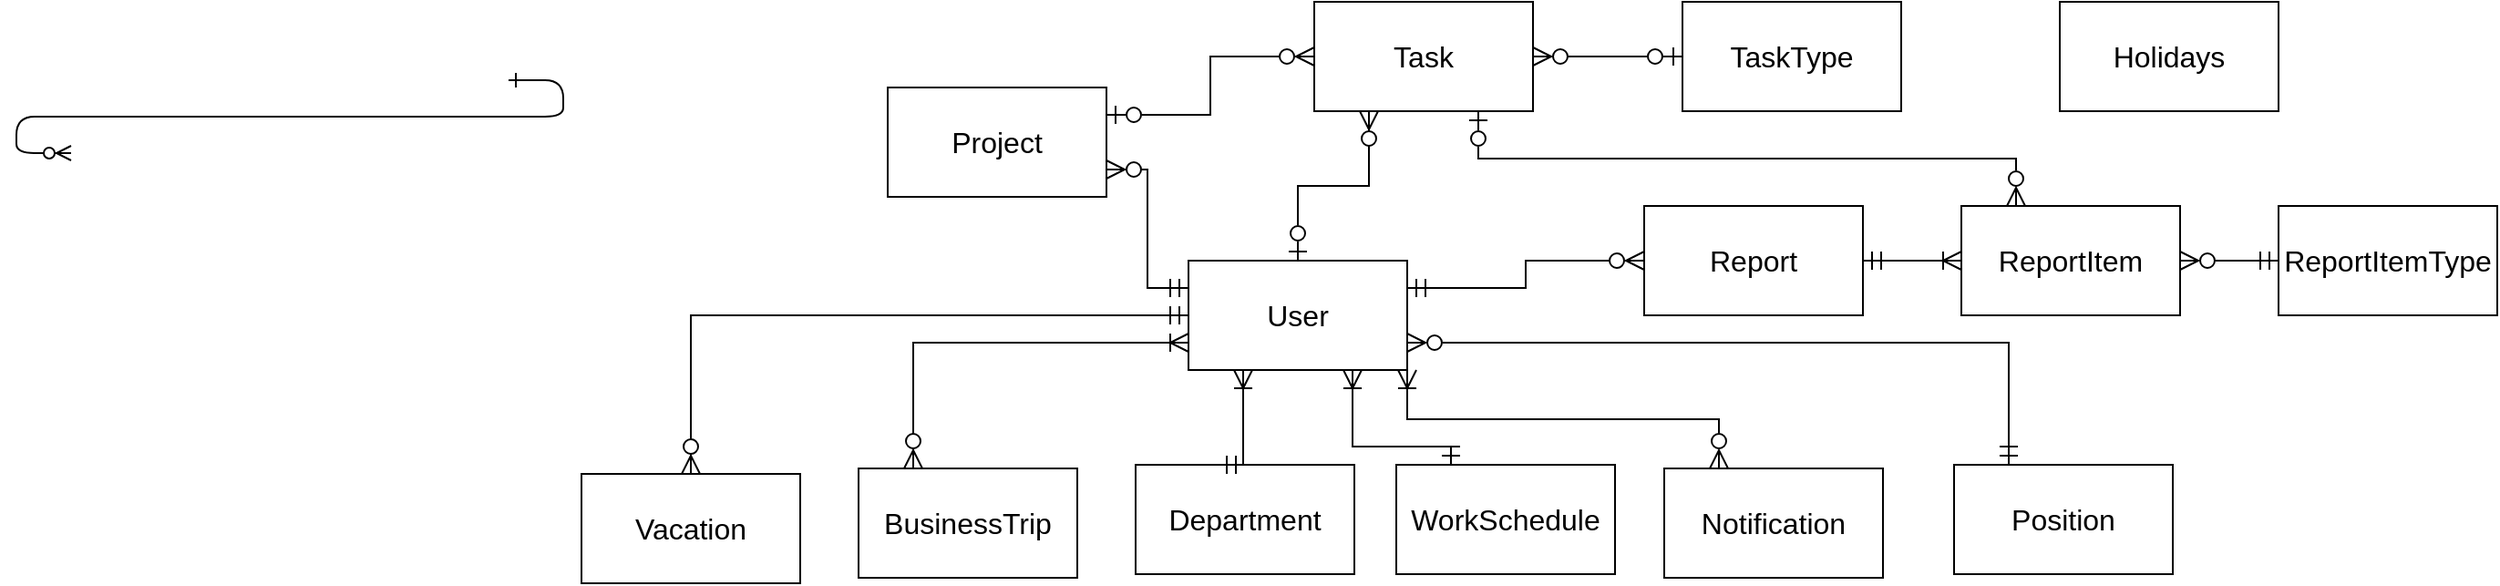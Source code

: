 <mxfile version="22.0.4" type="device">
  <diagram id="R2lEEEUBdFMjLlhIrx00" name="Page-1">
    <mxGraphModel dx="1750" dy="903" grid="0" gridSize="10" guides="1" tooltips="1" connect="1" arrows="1" fold="1" page="1" pageScale="1" pageWidth="850" pageHeight="1100" math="0" shadow="0" extFonts="Permanent Marker^https://fonts.googleapis.com/css?family=Permanent+Marker">
      <root>
        <mxCell id="0" />
        <mxCell id="1" parent="0" />
        <mxCell id="C-vyLk0tnHw3VtMMgP7b-12" value="" style="edgeStyle=entityRelationEdgeStyle;endArrow=ERzeroToMany;startArrow=ERone;endFill=1;startFill=0;" parent="1" target="C-vyLk0tnHw3VtMMgP7b-17" edge="1">
          <mxGeometry width="100" height="100" relative="1" as="geometry">
            <mxPoint x="700" y="165" as="sourcePoint" />
            <mxPoint x="460" y="205" as="targetPoint" />
          </mxGeometry>
        </mxCell>
        <mxCell id="mxyQbXjgXHIEVljzuIir-8" value="Task" style="rounded=0;whiteSpace=wrap;html=1;fontSize=16;" vertex="1" parent="1">
          <mxGeometry x="1142" y="122" width="120" height="60" as="geometry" />
        </mxCell>
        <mxCell id="mxyQbXjgXHIEVljzuIir-9" value="Holidays" style="rounded=0;whiteSpace=wrap;html=1;fontSize=16;" vertex="1" parent="1">
          <mxGeometry x="1551" y="122" width="120" height="60" as="geometry" />
        </mxCell>
        <mxCell id="mxyQbXjgXHIEVljzuIir-11" value="User" style="rounded=0;whiteSpace=wrap;html=1;fontSize=16;" vertex="1" parent="1">
          <mxGeometry x="1073" y="264" width="120" height="60" as="geometry" />
        </mxCell>
        <mxCell id="mxyQbXjgXHIEVljzuIir-12" value="TaskType" style="rounded=0;whiteSpace=wrap;html=1;fontSize=16;" vertex="1" parent="1">
          <mxGeometry x="1344" y="122" width="120" height="60" as="geometry" />
        </mxCell>
        <mxCell id="mxyQbXjgXHIEVljzuIir-13" value="" style="edgeStyle=orthogonalEdgeStyle;endArrow=ERzeroToMany;startArrow=ERzeroToOne;endFill=1;startFill=0;exitX=0.5;exitY=0;exitDx=0;exitDy=0;entryX=0.25;entryY=1;entryDx=0;entryDy=0;rounded=0;strokeWidth=1;sourcePerimeterSpacing=6;endSize=8;startSize=8;" edge="1" parent="1" source="mxyQbXjgXHIEVljzuIir-11" target="mxyQbXjgXHIEVljzuIir-8">
          <mxGeometry width="100" height="100" relative="1" as="geometry">
            <mxPoint x="1062" y="366" as="sourcePoint" />
            <mxPoint x="1062" y="556" as="targetPoint" />
          </mxGeometry>
        </mxCell>
        <mxCell id="mxyQbXjgXHIEVljzuIir-14" value="" style="edgeStyle=orthogonalEdgeStyle;endArrow=ERzeroToMany;startArrow=ERzeroToOne;endFill=1;startFill=0;exitX=0;exitY=0.5;exitDx=0;exitDy=0;entryX=1;entryY=0.5;entryDx=0;entryDy=0;rounded=0;strokeWidth=1;sourcePerimeterSpacing=6;endSize=8;startSize=8;" edge="1" parent="1" source="mxyQbXjgXHIEVljzuIir-12" target="mxyQbXjgXHIEVljzuIir-8">
          <mxGeometry width="100" height="100" relative="1" as="geometry">
            <mxPoint x="1252" y="239" as="sourcePoint" />
            <mxPoint x="1321" y="157" as="targetPoint" />
          </mxGeometry>
        </mxCell>
        <mxCell id="mxyQbXjgXHIEVljzuIir-15" value="Project" style="rounded=0;whiteSpace=wrap;html=1;fontSize=16;" vertex="1" parent="1">
          <mxGeometry x="908" y="169" width="120" height="60" as="geometry" />
        </mxCell>
        <mxCell id="mxyQbXjgXHIEVljzuIir-16" value="" style="edgeStyle=orthogonalEdgeStyle;endArrow=ERzeroToMany;startArrow=ERzeroToOne;endFill=1;startFill=0;exitX=1;exitY=0.25;exitDx=0;exitDy=0;entryX=0;entryY=0.5;entryDx=0;entryDy=0;rounded=0;strokeWidth=1;sourcePerimeterSpacing=6;startSize=8;endSize=8;" edge="1" parent="1" source="mxyQbXjgXHIEVljzuIir-15" target="mxyQbXjgXHIEVljzuIir-8">
          <mxGeometry width="100" height="100" relative="1" as="geometry">
            <mxPoint x="880" y="349" as="sourcePoint" />
            <mxPoint x="949" y="267" as="targetPoint" />
          </mxGeometry>
        </mxCell>
        <mxCell id="mxyQbXjgXHIEVljzuIir-17" value="" style="edgeStyle=orthogonalEdgeStyle;endArrow=ERzeroToMany;startArrow=ERmandOne;endFill=1;startFill=0;exitX=0;exitY=0.25;exitDx=0;exitDy=0;entryX=1;entryY=0.75;entryDx=0;entryDy=0;rounded=0;strokeWidth=1;sourcePerimeterSpacing=6;endSize=8;startSize=8;" edge="1" parent="1" source="mxyQbXjgXHIEVljzuIir-11" target="mxyQbXjgXHIEVljzuIir-15">
          <mxGeometry width="100" height="100" relative="1" as="geometry">
            <mxPoint x="930" y="349" as="sourcePoint" />
            <mxPoint x="999" y="267" as="targetPoint" />
          </mxGeometry>
        </mxCell>
        <mxCell id="mxyQbXjgXHIEVljzuIir-18" value="Vacation" style="rounded=0;whiteSpace=wrap;html=1;fontSize=16;" vertex="1" parent="1">
          <mxGeometry x="740" y="381" width="120" height="60" as="geometry" />
        </mxCell>
        <mxCell id="mxyQbXjgXHIEVljzuIir-19" value="" style="edgeStyle=orthogonalEdgeStyle;endArrow=ERzeroToMany;startArrow=ERmandOne;endFill=1;startFill=0;exitX=0;exitY=0.5;exitDx=0;exitDy=0;entryX=0.5;entryY=0;entryDx=0;entryDy=0;rounded=0;strokeWidth=1;sourcePerimeterSpacing=6;endSize=8;startSize=8;" edge="1" parent="1" source="mxyQbXjgXHIEVljzuIir-11" target="mxyQbXjgXHIEVljzuIir-18">
          <mxGeometry width="100" height="100" relative="1" as="geometry">
            <mxPoint x="1106" y="494" as="sourcePoint" />
            <mxPoint x="1061" y="429" as="targetPoint" />
          </mxGeometry>
        </mxCell>
        <mxCell id="mxyQbXjgXHIEVljzuIir-20" value="BusinessTrip" style="rounded=0;whiteSpace=wrap;html=1;fontSize=16;" vertex="1" parent="1">
          <mxGeometry x="892" y="378" width="120" height="60" as="geometry" />
        </mxCell>
        <mxCell id="mxyQbXjgXHIEVljzuIir-21" value="" style="edgeStyle=orthogonalEdgeStyle;endArrow=ERzeroToMany;startArrow=ERoneToMany;endFill=1;startFill=0;exitX=0;exitY=0.75;exitDx=0;exitDy=0;entryX=0.25;entryY=0;entryDx=0;entryDy=0;rounded=0;strokeWidth=1;sourcePerimeterSpacing=6;endSize=8;startSize=8;" edge="1" parent="1" source="mxyQbXjgXHIEVljzuIir-11" target="mxyQbXjgXHIEVljzuIir-20">
          <mxGeometry width="100" height="100" relative="1" as="geometry">
            <mxPoint x="1399" y="381" as="sourcePoint" />
            <mxPoint x="1262" y="465" as="targetPoint" />
          </mxGeometry>
        </mxCell>
        <mxCell id="mxyQbXjgXHIEVljzuIir-22" value="Department" style="rounded=0;whiteSpace=wrap;html=1;fontSize=16;" vertex="1" parent="1">
          <mxGeometry x="1044" y="376" width="120" height="60" as="geometry" />
        </mxCell>
        <mxCell id="mxyQbXjgXHIEVljzuIir-23" value="" style="edgeStyle=orthogonalEdgeStyle;endArrow=ERmandOne;startArrow=ERoneToMany;endFill=0;startFill=0;entryX=0.5;entryY=0;entryDx=0;entryDy=0;rounded=0;strokeWidth=1;sourcePerimeterSpacing=6;endSize=8;startSize=8;exitX=0.25;exitY=1;exitDx=0;exitDy=0;" edge="1" parent="1" source="mxyQbXjgXHIEVljzuIir-11" target="mxyQbXjgXHIEVljzuIir-22">
          <mxGeometry width="100" height="100" relative="1" as="geometry">
            <mxPoint x="1116" y="473" as="sourcePoint" />
            <mxPoint x="1115" y="538" as="targetPoint" />
            <Array as="points">
              <mxPoint x="1103" y="376" />
            </Array>
          </mxGeometry>
        </mxCell>
        <mxCell id="mxyQbXjgXHIEVljzuIir-24" value="Report" style="rounded=0;whiteSpace=wrap;html=1;fontSize=16;" vertex="1" parent="1">
          <mxGeometry x="1323" y="234" width="120" height="60" as="geometry" />
        </mxCell>
        <mxCell id="mxyQbXjgXHIEVljzuIir-25" value="" style="edgeStyle=orthogonalEdgeStyle;endArrow=ERzeroToMany;startArrow=ERmandOne;endFill=1;startFill=0;exitX=1;exitY=0.25;exitDx=0;exitDy=0;entryX=0;entryY=0.5;entryDx=0;entryDy=0;rounded=0;strokeWidth=1;sourcePerimeterSpacing=6;endSize=8;startSize=8;" edge="1" parent="1" source="mxyQbXjgXHIEVljzuIir-11" target="mxyQbXjgXHIEVljzuIir-24">
          <mxGeometry width="100" height="100" relative="1" as="geometry">
            <mxPoint x="1586" y="492" as="sourcePoint" />
            <mxPoint x="1313" y="579" as="targetPoint" />
          </mxGeometry>
        </mxCell>
        <mxCell id="mxyQbXjgXHIEVljzuIir-26" value="WorkSchedule" style="rounded=0;whiteSpace=wrap;html=1;fontSize=16;" vertex="1" parent="1">
          <mxGeometry x="1187" y="376" width="120" height="60" as="geometry" />
        </mxCell>
        <mxCell id="mxyQbXjgXHIEVljzuIir-27" value="" style="edgeStyle=orthogonalEdgeStyle;endArrow=ERmandOne;startArrow=ERoneToMany;endFill=0;startFill=0;rounded=0;strokeWidth=1;sourcePerimeterSpacing=6;endSize=8;startSize=8;exitX=0.75;exitY=1;exitDx=0;exitDy=0;entryX=0.25;entryY=0;entryDx=0;entryDy=0;" edge="1" parent="1" source="mxyQbXjgXHIEVljzuIir-11" target="mxyQbXjgXHIEVljzuIir-26">
          <mxGeometry width="100" height="100" relative="1" as="geometry">
            <mxPoint x="1358" y="241" as="sourcePoint" />
            <mxPoint x="1350" y="354" as="targetPoint" />
            <Array as="points">
              <mxPoint x="1163" y="366" />
              <mxPoint x="1217" y="366" />
            </Array>
          </mxGeometry>
        </mxCell>
        <mxCell id="mxyQbXjgXHIEVljzuIir-29" value="ReportItem" style="rounded=0;whiteSpace=wrap;html=1;fontSize=16;" vertex="1" parent="1">
          <mxGeometry x="1497" y="234" width="120" height="60" as="geometry" />
        </mxCell>
        <mxCell id="mxyQbXjgXHIEVljzuIir-30" value="" style="edgeStyle=orthogonalEdgeStyle;endArrow=ERmandOne;startArrow=ERoneToMany;endFill=0;startFill=0;rounded=0;strokeWidth=1;sourcePerimeterSpacing=6;endSize=8;startSize=8;exitX=0;exitY=0.5;exitDx=0;exitDy=0;entryX=1;entryY=0.5;entryDx=0;entryDy=0;" edge="1" parent="1" source="mxyQbXjgXHIEVljzuIir-29" target="mxyQbXjgXHIEVljzuIir-24">
          <mxGeometry width="100" height="100" relative="1" as="geometry">
            <mxPoint x="1411" y="370" as="sourcePoint" />
            <mxPoint x="1465" y="422" as="targetPoint" />
            <Array as="points">
              <mxPoint x="1474" y="264" />
              <mxPoint x="1474" y="264" />
            </Array>
          </mxGeometry>
        </mxCell>
        <mxCell id="mxyQbXjgXHIEVljzuIir-31" value="" style="edgeStyle=orthogonalEdgeStyle;endArrow=ERzeroToOne;startArrow=ERzeroToMany;endFill=0;startFill=0;exitX=0.25;exitY=0;exitDx=0;exitDy=0;entryX=0.75;entryY=1;entryDx=0;entryDy=0;rounded=0;strokeWidth=1;sourcePerimeterSpacing=6;endSize=8;startSize=8;" edge="1" parent="1" source="mxyQbXjgXHIEVljzuIir-29" target="mxyQbXjgXHIEVljzuIir-8">
          <mxGeometry width="100" height="100" relative="1" as="geometry">
            <mxPoint x="1414" y="405.17" as="sourcePoint" />
            <mxPoint x="1544" y="406.17" as="targetPoint" />
          </mxGeometry>
        </mxCell>
        <mxCell id="mxyQbXjgXHIEVljzuIir-32" value="Notification" style="rounded=0;whiteSpace=wrap;html=1;fontSize=16;" vertex="1" parent="1">
          <mxGeometry x="1334" y="378" width="120" height="60" as="geometry" />
        </mxCell>
        <mxCell id="mxyQbXjgXHIEVljzuIir-33" value="" style="edgeStyle=orthogonalEdgeStyle;endArrow=ERoneToMany;startArrow=ERzeroToMany;endFill=0;startFill=0;exitX=0.25;exitY=0;exitDx=0;exitDy=0;entryX=1;entryY=1;entryDx=0;entryDy=0;rounded=0;strokeWidth=1;sourcePerimeterSpacing=6;endSize=8;startSize=8;" edge="1" parent="1" source="mxyQbXjgXHIEVljzuIir-32" target="mxyQbXjgXHIEVljzuIir-11">
          <mxGeometry width="100" height="100" relative="1" as="geometry">
            <mxPoint x="1617" y="541" as="sourcePoint" />
            <mxPoint x="1322" y="473" as="targetPoint" />
          </mxGeometry>
        </mxCell>
        <mxCell id="mxyQbXjgXHIEVljzuIir-34" value="Position" style="rounded=0;whiteSpace=wrap;html=1;fontSize=16;" vertex="1" parent="1">
          <mxGeometry x="1493" y="376" width="120" height="60" as="geometry" />
        </mxCell>
        <mxCell id="mxyQbXjgXHIEVljzuIir-35" value="" style="edgeStyle=orthogonalEdgeStyle;endArrow=ERmandOne;startArrow=ERzeroToMany;endFill=0;startFill=0;exitX=1;exitY=0.75;exitDx=0;exitDy=0;entryX=0.25;entryY=0;entryDx=0;entryDy=0;rounded=0;strokeWidth=1;sourcePerimeterSpacing=6;endSize=8;startSize=8;" edge="1" parent="1" source="mxyQbXjgXHIEVljzuIir-11" target="mxyQbXjgXHIEVljzuIir-34">
          <mxGeometry width="100" height="100" relative="1" as="geometry">
            <mxPoint x="1485" y="519" as="sourcePoint" />
            <mxPoint x="1314" y="465" as="targetPoint" />
            <Array as="points">
              <mxPoint x="1523" y="309" />
            </Array>
          </mxGeometry>
        </mxCell>
        <mxCell id="mxyQbXjgXHIEVljzuIir-38" value="ReportItemType" style="rounded=0;whiteSpace=wrap;html=1;fontSize=16;" vertex="1" parent="1">
          <mxGeometry x="1671" y="234" width="120" height="60" as="geometry" />
        </mxCell>
        <mxCell id="mxyQbXjgXHIEVljzuIir-39" value="" style="edgeStyle=orthogonalEdgeStyle;endArrow=ERmandOne;startArrow=ERzeroToMany;endFill=0;startFill=0;exitX=1;exitY=0.5;exitDx=0;exitDy=0;entryX=0;entryY=0.5;entryDx=0;entryDy=0;rounded=0;strokeWidth=1;sourcePerimeterSpacing=6;endSize=8;startSize=8;" edge="1" parent="1" source="mxyQbXjgXHIEVljzuIir-29" target="mxyQbXjgXHIEVljzuIir-38">
          <mxGeometry width="100" height="100" relative="1" as="geometry">
            <mxPoint x="1566" y="348" as="sourcePoint" />
            <mxPoint x="1896" y="415" as="targetPoint" />
            <Array as="points">
              <mxPoint x="1642" y="264" />
              <mxPoint x="1642" y="264" />
            </Array>
          </mxGeometry>
        </mxCell>
      </root>
    </mxGraphModel>
  </diagram>
</mxfile>
